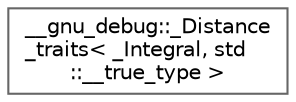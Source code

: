 digraph "Graphical Class Hierarchy"
{
 // LATEX_PDF_SIZE
  bgcolor="transparent";
  edge [fontname=Helvetica,fontsize=10,labelfontname=Helvetica,labelfontsize=10];
  node [fontname=Helvetica,fontsize=10,shape=box,height=0.2,width=0.4];
  rankdir="LR";
  Node0 [id="Node000000",label="__gnu_debug::_Distance\l_traits\< _Integral, std\l::__true_type \>",height=0.2,width=0.4,color="grey40", fillcolor="white", style="filled",URL="$struct____gnu__debug_1_1___distance__traits_3_01___integral_00_01std_1_1____true__type_01_4.html",tooltip=" "];
}
